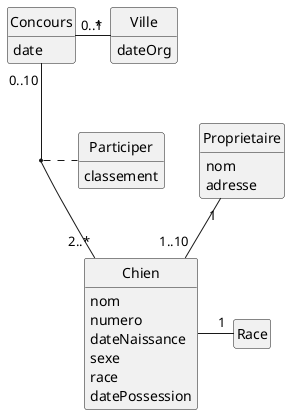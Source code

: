 @startuml Societe canine
'--------------------------------
' Parametres pour le dessin
'--------------------------------
hide circle
hide empty members
hide empty methods
'--------------------------------

class Proprietaire {
    nom 
    adresse  
}

class Chien {
    nom
    numero
    dateNaissance 
    sexe 
    race
    datePossession
}

Chien - "1" Race

class Race {

}

class Concours {   
    date
}

class Ville {
    dateOrg
}

class Participer {
    classement
}


Proprietaire "1" -- "1..10" Chien
Concours "0..1" - "*" Ville
Concours "0..10" -- "2..*" Chien 

(Concours,Chien) . Participer


@enduml
